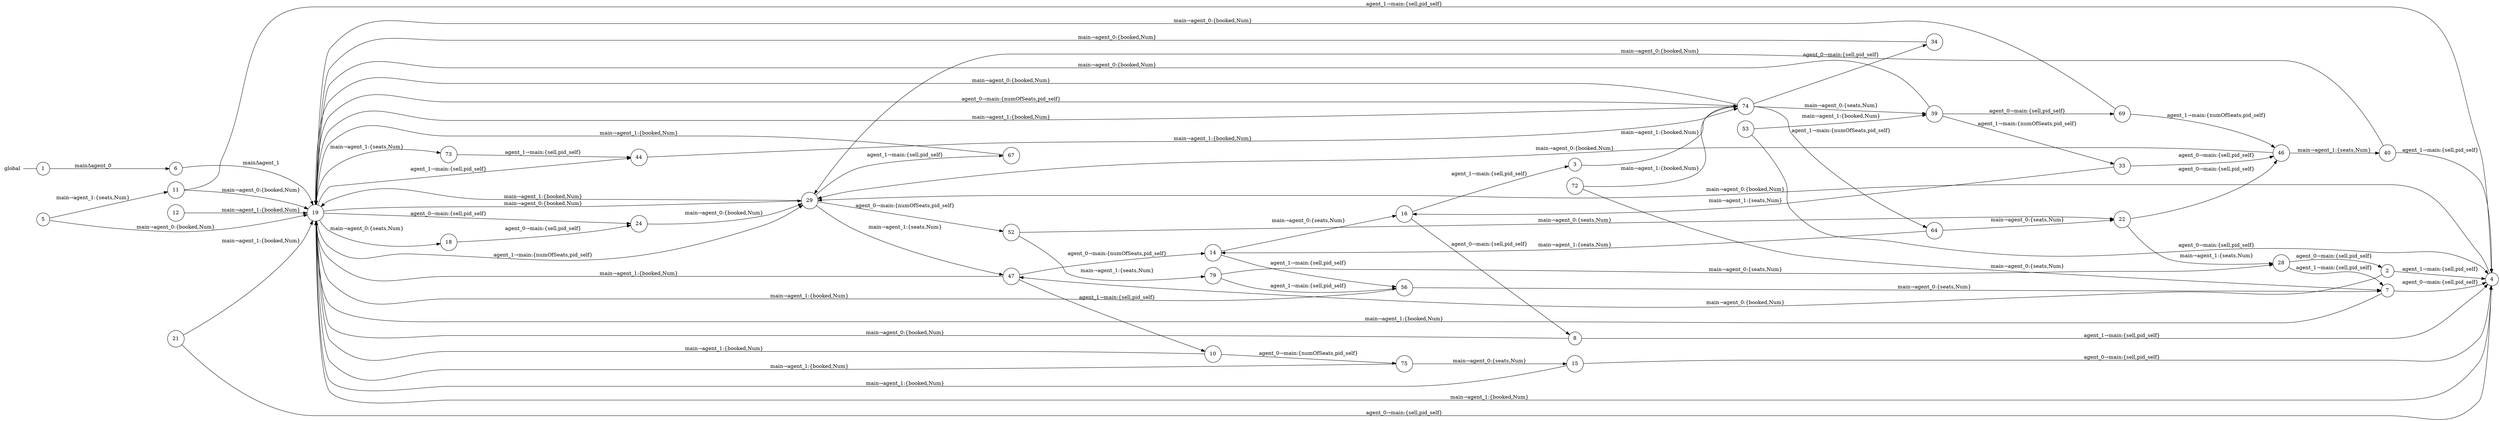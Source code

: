 digraph global {
	rankdir="LR";
	n_0 [label="global", shape="plaintext"];
	n_1 [id="33", shape=circle, label="33"];
	n_2 [id="34", shape=circle, label="34"];
	n_3 [id="47", shape=circle, label="47"];
	n_4 [id="29", shape=circle, label="29"];
	n_5 [id="72", shape=circle, label="72"];
	n_6 [id="5", shape=circle, label="5"];
	n_7 [id="74", shape=circle, label="74"];
	n_8 [id="28", shape=circle, label="28"];
	n_9 [id="64", shape=circle, label="64"];
	n_10 [id="15", shape=circle, label="15"];
	n_11 [id="19", shape=circle, label="19"];
	n_12 [id="12", shape=circle, label="12"];
	n_13 [id="11", shape=circle, label="11"];
	n_14 [id="53", shape=circle, label="53"];
	n_15 [id="67", shape=circle, label="67"];
	n_16 [id="18", shape=circle, label="18"];
	n_17 [id="14", shape=circle, label="14"];
	n_18 [id="6", shape=circle, label="6"];
	n_19 [id="24", shape=circle, label="24"];
	n_20 [id="10", shape=circle, label="10"];
	n_21 [id="79", shape=circle, label="79"];
	n_22 [id="40", shape=circle, label="40"];
	n_23 [id="22", shape=circle, label="22"];
	n_24 [id="73", shape=circle, label="73"];
	n_25 [id="39", shape=circle, label="39"];
	n_26 [id="1", shape=circle, label="1"];
	n_0 -> n_26 [arrowhead=none];
	n_27 [id="2", shape=circle, label="2"];
	n_28 [id="21", shape=circle, label="21"];
	n_29 [id="44", shape=circle, label="44"];
	n_30 [id="69", shape=circle, label="69"];
	n_31 [id="46", shape=circle, label="46"];
	n_32 [id="8", shape=circle, label="8"];
	n_33 [id="4", shape=circle, label="4"];
	n_34 [id="7", shape=circle, label="7"];
	n_35 [id="75", shape=circle, label="75"];
	n_36 [id="3", shape=circle, label="3"];
	n_37 [id="52", shape=circle, label="52"];
	n_38 [id="56", shape=circle, label="56"];
	n_39 [id="16", shape=circle, label="16"];

	n_19 -> n_4 [id="[$e|149]", label="main→agent_0:{booked,Num}"];
	n_35 -> n_11 [id="[$e|96]", label="main→agent_1:{booked,Num}"];
	n_6 -> n_11 [id="[$e|61]", label="main→agent_0:{booked,Num}"];
	n_7 -> n_25 [id="[$e|104]", label="main→agent_0:{seats,Num}"];
	n_10 -> n_11 [id="[$e|159]", label="main→agent_1:{booked,Num}"];
	n_3 -> n_20 [id="[$e|109]", label="agent_1→main:{sell,pid_self}"];
	n_20 -> n_35 [id="[$e|70]", label="agent_0→main:{numOfSeats,pid_self}"];
	n_29 -> n_7 [id="[$e|56]", label="main→agent_1:{booked,Num}"];
	n_21 -> n_38 [id="[$e|68]", label="agent_1→main:{sell,pid_self}"];
	n_17 -> n_39 [id="[$e|176]", label="main→agent_0:{seats,Num}"];
	n_37 -> n_23 [id="[$e|83]", label="main→agent_0:{seats,Num}"];
	n_11 -> n_7 [id="[$e|37]", label="main→agent_1:{booked,Num}"];
	n_39 -> n_32 [id="[$e|35]", label="agent_0→main:{sell,pid_self}"];
	n_16 -> n_19 [id="[$e|187]", label="agent_0→main:{sell,pid_self}"];
	n_3 -> n_11 [id="[$e|128]", label="main→agent_1:{booked,Num}"];
	n_8 -> n_34 [id="[$e|188]", label="agent_1→main:{sell,pid_self}"];
	n_31 -> n_22 [id="[$e|101]", label="main→agent_1:{seats,Num}"];
	n_5 -> n_34 [id="[$e|181]", label="main→agent_0:{seats,Num}"];
	n_15 -> n_11 [id="[$e|107]", label="main→agent_1:{booked,Num}"];
	n_12 -> n_11 [id="[$e|42]", label="main→agent_1:{booked,Num}"];
	n_5 -> n_7 [id="[$e|28]", label="main→agent_1:{booked,Num}"];
	n_20 -> n_11 [id="[$e|87]", label="main→agent_1:{booked,Num}"];
	n_11 -> n_24 [id="[$e|63]", label="main→agent_1:{seats,Num}"];
	n_22 -> n_4 [id="[$e|130]", label="main→agent_0:{booked,Num}"];
	n_17 -> n_38 [id="[$e|185]", label="agent_1→main:{sell,pid_self}"];
	n_28 -> n_33 [id="[$e|171]", label="agent_0→main:{sell,pid_self}"];
	n_7 -> n_2 [id="[$e|132]", label="agent_0→main:{sell,pid_self}"];
	n_35 -> n_10 [id="[$e|44]", label="main→agent_0:{seats,Num}"];
	n_36 -> n_7 [id="[$e|22]", label="main→agent_1:{booked,Num}"];
	n_11 -> n_7 [id="[$e|121]", label="agent_0→main:{numOfSeats,pid_self}"];
	n_31 -> n_4 [id="[$e|84]", label="main→agent_0:{booked,Num}"];
	n_4 -> n_11 [id="[$e|146]", label="main→agent_1:{booked,Num}"];
	n_11 -> n_4 [id="[$e|110]", label="main→agent_0:{booked,Num}"];
	n_7 -> n_9 [id="[$e|140]", label="agent_1→main:{numOfSeats,pid_self}"];
	n_3 -> n_17 [id="[$e|75]", label="agent_0→main:{numOfSeats,pid_self}"];
	n_11 -> n_16 [id="[$e|98]", label="main→agent_0:{seats,Num}"];
	n_23 -> n_31 [id="[$e|148]", label="agent_0→main:{sell,pid_self}"];
	n_32 -> n_11 [id="[$e|91]", label="main→agent_0:{booked,Num}"];
	n_9 -> n_23 [id="[$e|202]", label="main→agent_0:{seats,Num}"];
	n_34 -> n_11 [id="[$e|86]", label="main→agent_1:{booked,Num}"];
	n_21 -> n_8 [id="[$e|199]", label="main→agent_0:{seats,Num}"];
	n_24 -> n_29 [id="[$e|27]", label="agent_1→main:{sell,pid_self}"];
	n_27 -> n_3 [id="[$e|71]", label="main→agent_0:{booked,Num}"];
	n_30 -> n_31 [id="[$e|196]", label="agent_1→main:{numOfSeats,pid_self}"];
	n_11 -> n_29 [id="[$e|204]", label="agent_1→main:{sell,pid_self}"];
	n_9 -> n_17 [id="[$e|201]", label="main→agent_1:{seats,Num}"];
	n_11 -> n_4 [id="[$e|89]", label="agent_1→main:{numOfSeats,pid_self}"];
	n_38 -> n_34 [id="[$e|198]", label="main→agent_0:{seats,Num}"];
	n_25 -> n_1 [id="[$e|8]", label="agent_1→main:{numOfSeats,pid_self}"];
	n_14 -> n_25 [id="[$e|64]", label="main→agent_1:{booked,Num}"];
	n_11 -> n_19 [id="[$e|155]", label="agent_0→main:{sell,pid_self}"];
	n_14 -> n_33 [id="[$e|192]", label="agent_0→main:{sell,pid_self}"];
	n_13 -> n_33 [id="[$e|193]", label="agent_1→main:{sell,pid_self}"];
	n_1 -> n_31 [id="[$e|197]", label="agent_0→main:{sell,pid_self}"];
	n_4 -> n_3 [id="[$e|57]", label="main→agent_1:{seats,Num}"];
	n_32 -> n_33 [id="[$e|194]", label="agent_1→main:{sell,pid_self}"];
	n_39 -> n_36 [id="[$e|39]", label="agent_1→main:{sell,pid_self}"];
	n_23 -> n_8 [id="[$e|170]", label="main→agent_1:{seats,Num}"];
	n_10 -> n_33 [id="[$e|179]", label="agent_0→main:{sell,pid_self}"];
	n_7 -> n_11 [id="[$e|66]", label="main→agent_0:{booked,Num}"];
	n_2 -> n_11 [id="[$e|105]", label="main→agent_0:{booked,Num}"];
	n_34 -> n_33 [id="[$e|178]", label="agent_0→main:{sell,pid_self}"];
	n_13 -> n_11 [id="[$e|48]", label="main→agent_0:{booked,Num}"];
	n_38 -> n_11 [id="[$e|117]", label="main→agent_1:{booked,Num}"];
	n_18 -> n_11 [id="[$e|0]", label="mainΔagent_1"];
	n_30 -> n_11 [id="[$e|33]", label="main→agent_0:{booked,Num}"];
	n_22 -> n_33 [id="[$e|166]", label="agent_1→main:{sell,pid_self}"];
	n_4 -> n_37 [id="[$e|51]", label="agent_0→main:{numOfSeats,pid_self}"];
	n_26 -> n_18 [id="[$e|78]", label="mainΔagent_0"];
	n_4 -> n_15 [id="[$e|67]", label="agent_1→main:{sell,pid_self}"];
	n_27 -> n_33 [id="[$e|180]", label="agent_1→main:{sell,pid_self}"];
	n_25 -> n_30 [id="[$e|111]", label="agent_0→main:{sell,pid_self}"];
	n_25 -> n_11 [id="[$e|141]", label="main→agent_0:{booked,Num}"];
	n_33 -> n_4 [id="[$e|88]", label="main→agent_0:{booked,Num}"];
	n_37 -> n_21 [id="[$e|122]", label="main→agent_1:{seats,Num}"];
	n_8 -> n_27 [id="[$e|203]", label="agent_0→main:{sell,pid_self}"];
	n_33 -> n_11 [id="[$e|55]", label="main→agent_1:{booked,Num}"];
	n_28 -> n_11 [id="[$e|114]", label="main→agent_1:{booked,Num}"];
	n_6 -> n_13 [id="[$e|62]", label="main→agent_1:{seats,Num}"];
	n_1 -> n_39 [id="[$e|200]", label="main→agent_1:{seats,Num}"];
}
